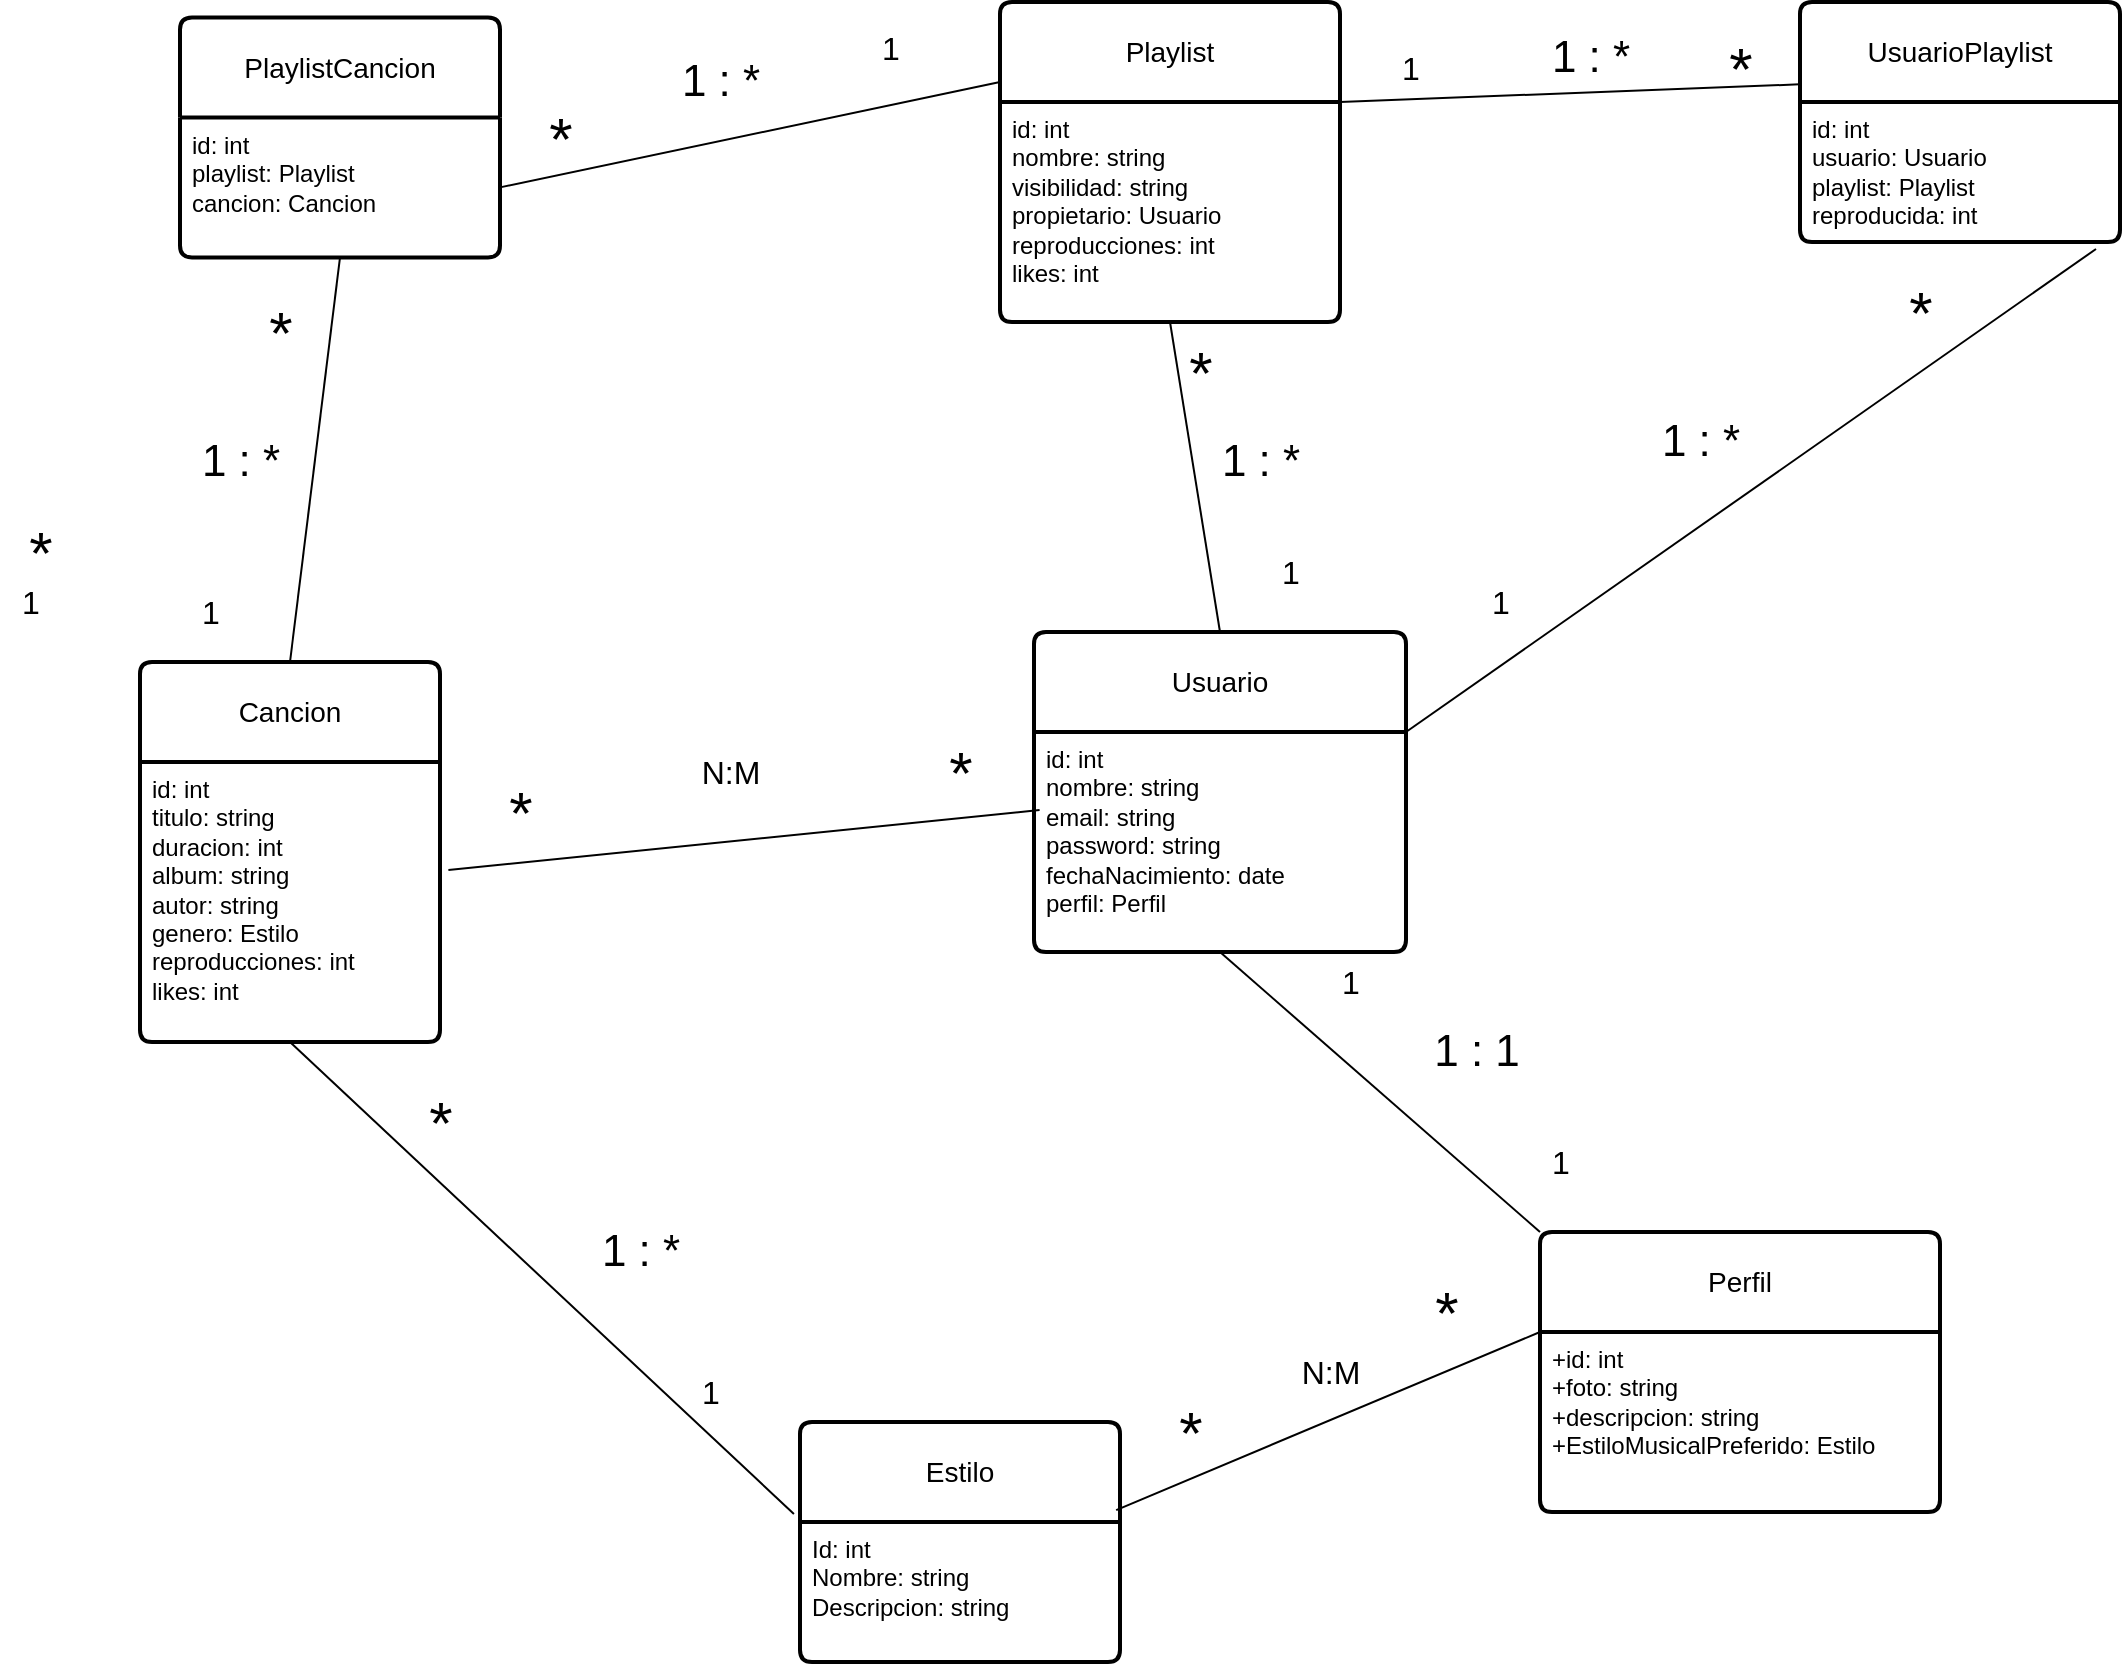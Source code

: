 <mxfile version="26.0.9">
  <diagram name="Página-1" id="Q4VgW65nHnnaz7NwZB-u">
    <mxGraphModel dx="2873" dy="1036" grid="1" gridSize="10" guides="1" tooltips="1" connect="1" arrows="1" fold="1" page="1" pageScale="1" pageWidth="827" pageHeight="1169" math="0" shadow="0">
      <root>
        <mxCell id="0" />
        <mxCell id="1" parent="0" />
        <mxCell id="u360cqK-RKr2Ww8NjMrk-1" value="Playlist" style="swimlane;childLayout=stackLayout;horizontal=1;startSize=50;horizontalStack=0;rounded=1;fontSize=14;fontStyle=0;strokeWidth=2;resizeParent=0;resizeLast=1;shadow=0;dashed=0;align=center;arcSize=4;whiteSpace=wrap;html=1;" parent="1" vertex="1">
          <mxGeometry x="200" y="20" width="170" height="160" as="geometry" />
        </mxCell>
        <mxCell id="u360cqK-RKr2Ww8NjMrk-2" value="&lt;div&gt;id: int&lt;/div&gt;&lt;div&gt;nombre: string&lt;/div&gt;&lt;div&gt;visibilidad: string&lt;/div&gt;&lt;div&gt;propietario: Usuario&lt;/div&gt;&lt;div&gt;reproducciones: int&lt;/div&gt;&lt;div&gt;likes: int&lt;br&gt;&lt;/div&gt;" style="align=left;strokeColor=none;fillColor=none;spacingLeft=4;fontSize=12;verticalAlign=top;resizable=0;rotatable=0;part=1;html=1;" parent="u360cqK-RKr2Ww8NjMrk-1" vertex="1">
          <mxGeometry y="50" width="170" height="110" as="geometry" />
        </mxCell>
        <mxCell id="u360cqK-RKr2Ww8NjMrk-3" value="Perfil" style="swimlane;childLayout=stackLayout;horizontal=1;startSize=50;horizontalStack=0;rounded=1;fontSize=14;fontStyle=0;strokeWidth=2;resizeParent=0;resizeLast=1;shadow=0;dashed=0;align=center;arcSize=4;whiteSpace=wrap;html=1;" parent="1" vertex="1">
          <mxGeometry x="470" y="635" width="200" height="140" as="geometry" />
        </mxCell>
        <mxCell id="u360cqK-RKr2Ww8NjMrk-4" value="+id: int&lt;br&gt;+foto: string&lt;br&gt;&lt;div&gt;+descripcion: string&lt;/div&gt;&lt;div&gt;+EstiloMusicalPreferido: Estilo&lt;/div&gt;" style="align=left;strokeColor=none;fillColor=none;spacingLeft=4;fontSize=12;verticalAlign=top;resizable=0;rotatable=0;part=1;html=1;" parent="u360cqK-RKr2Ww8NjMrk-3" vertex="1">
          <mxGeometry y="50" width="200" height="90" as="geometry" />
        </mxCell>
        <mxCell id="u360cqK-RKr2Ww8NjMrk-5" value="UsuarioPlaylist" style="swimlane;childLayout=stackLayout;horizontal=1;startSize=50;horizontalStack=0;rounded=1;fontSize=14;fontStyle=0;strokeWidth=2;resizeParent=0;resizeLast=1;shadow=0;dashed=0;align=center;arcSize=4;whiteSpace=wrap;html=1;" parent="1" vertex="1">
          <mxGeometry x="600" y="20" width="160" height="120" as="geometry" />
        </mxCell>
        <mxCell id="u360cqK-RKr2Ww8NjMrk-6" value="&lt;div&gt;id: int&lt;/div&gt;&lt;div&gt;usuario: Usuario&lt;/div&gt;&lt;div&gt;playlist: Playlist&lt;/div&gt;&lt;div&gt;reproducida: int&lt;br&gt;&lt;/div&gt;" style="align=left;strokeColor=none;fillColor=none;spacingLeft=4;fontSize=12;verticalAlign=top;resizable=0;rotatable=0;part=1;html=1;" parent="u360cqK-RKr2Ww8NjMrk-5" vertex="1">
          <mxGeometry y="50" width="160" height="70" as="geometry" />
        </mxCell>
        <mxCell id="u360cqK-RKr2Ww8NjMrk-7" value="Cancion" style="swimlane;childLayout=stackLayout;horizontal=1;startSize=50;horizontalStack=0;rounded=1;fontSize=14;fontStyle=0;strokeWidth=2;resizeParent=0;resizeLast=1;shadow=0;dashed=0;align=center;arcSize=4;whiteSpace=wrap;html=1;" parent="1" vertex="1">
          <mxGeometry x="-230" y="350" width="150" height="190" as="geometry" />
        </mxCell>
        <mxCell id="u360cqK-RKr2Ww8NjMrk-8" value="&lt;div&gt;id: int&lt;/div&gt;&lt;div&gt;titulo: string&lt;/div&gt;&lt;div&gt;duracion: int&lt;/div&gt;&lt;div&gt;album: string&lt;/div&gt;&lt;div&gt;autor: string&lt;/div&gt;&lt;div&gt;genero: Estilo&lt;/div&gt;&lt;div&gt;reproducciones: int&lt;/div&gt;&lt;div&gt;likes: int&lt;br&gt;&lt;/div&gt;" style="align=left;strokeColor=none;fillColor=none;spacingLeft=4;fontSize=12;verticalAlign=top;resizable=0;rotatable=0;part=1;html=1;" parent="u360cqK-RKr2Ww8NjMrk-7" vertex="1">
          <mxGeometry y="50" width="150" height="140" as="geometry" />
        </mxCell>
        <mxCell id="u360cqK-RKr2Ww8NjMrk-9" value="Usuario" style="swimlane;childLayout=stackLayout;horizontal=1;startSize=50;horizontalStack=0;rounded=1;fontSize=14;fontStyle=0;strokeWidth=2;resizeParent=0;resizeLast=1;shadow=0;dashed=0;align=center;arcSize=4;whiteSpace=wrap;html=1;" parent="1" vertex="1">
          <mxGeometry x="217" y="335" width="186" height="160" as="geometry" />
        </mxCell>
        <mxCell id="u360cqK-RKr2Ww8NjMrk-10" value="&lt;div&gt;id: int&lt;/div&gt;&lt;div&gt;nombre: string&lt;/div&gt;&lt;div&gt;email: string&lt;/div&gt;&lt;div&gt;password: string&lt;/div&gt;&lt;div&gt;fechaNacimiento: date&lt;/div&gt;&lt;div&gt;perfil: Perfil&lt;br&gt;&lt;/div&gt;&lt;div&gt;&lt;br&gt;&lt;/div&gt;" style="align=left;strokeColor=none;fillColor=none;spacingLeft=4;fontSize=12;verticalAlign=top;resizable=0;rotatable=0;part=1;html=1;" parent="u360cqK-RKr2Ww8NjMrk-9" vertex="1">
          <mxGeometry y="50" width="186" height="110" as="geometry" />
        </mxCell>
        <mxCell id="u360cqK-RKr2Ww8NjMrk-11" value="Estilo" style="swimlane;childLayout=stackLayout;horizontal=1;startSize=50;horizontalStack=0;rounded=1;fontSize=14;fontStyle=0;strokeWidth=2;resizeParent=0;resizeLast=1;shadow=0;dashed=0;align=center;arcSize=4;whiteSpace=wrap;html=1;" parent="1" vertex="1">
          <mxGeometry x="100" y="730" width="160" height="120" as="geometry" />
        </mxCell>
        <mxCell id="u360cqK-RKr2Ww8NjMrk-12" value="Id: int&lt;br&gt;Nombre: string&lt;br&gt;Descripcion: string" style="align=left;strokeColor=none;fillColor=none;spacingLeft=4;fontSize=12;verticalAlign=top;resizable=0;rotatable=0;part=1;html=1;" parent="u360cqK-RKr2Ww8NjMrk-11" vertex="1">
          <mxGeometry y="50" width="160" height="70" as="geometry" />
        </mxCell>
        <mxCell id="u360cqK-RKr2Ww8NjMrk-13" value="PlaylistCancion" style="swimlane;childLayout=stackLayout;horizontal=1;startSize=50;horizontalStack=0;rounded=1;fontSize=14;fontStyle=0;strokeWidth=2;resizeParent=0;resizeLast=1;shadow=0;dashed=0;align=center;arcSize=4;whiteSpace=wrap;html=1;" parent="1" vertex="1">
          <mxGeometry x="-210" y="27.69" width="160" height="120" as="geometry" />
        </mxCell>
        <mxCell id="u360cqK-RKr2Ww8NjMrk-14" value="&lt;div&gt;id: int&lt;/div&gt;&lt;div&gt;playlist: Playlist&lt;/div&gt;&lt;div&gt;cancion: Cancion&lt;br&gt;&lt;/div&gt;" style="align=left;strokeColor=none;fillColor=none;spacingLeft=4;fontSize=12;verticalAlign=top;resizable=0;rotatable=0;part=1;html=1;" parent="u360cqK-RKr2Ww8NjMrk-13" vertex="1">
          <mxGeometry y="50" width="160" height="70" as="geometry" />
        </mxCell>
        <mxCell id="u360cqK-RKr2Ww8NjMrk-23" value="" style="endArrow=none;html=1;rounded=0;exitX=0.5;exitY=1;exitDx=0;exitDy=0;entryX=-0.019;entryY=0.383;entryDx=0;entryDy=0;entryPerimeter=0;" parent="1" source="u360cqK-RKr2Ww8NjMrk-8" target="u360cqK-RKr2Ww8NjMrk-11" edge="1">
          <mxGeometry relative="1" as="geometry">
            <mxPoint x="40" y="550" as="sourcePoint" />
            <mxPoint x="200" y="550" as="targetPoint" />
          </mxGeometry>
        </mxCell>
        <mxCell id="u360cqK-RKr2Ww8NjMrk-27" value="&lt;font style=&quot;font-size: 16px;&quot;&gt;1&lt;/font&gt;" style="text;html=1;align=center;verticalAlign=middle;resizable=0;points=[];autosize=1;strokeColor=none;fillColor=none;" parent="1" vertex="1">
          <mxGeometry x="40" y="700" width="30" height="30" as="geometry" />
        </mxCell>
        <mxCell id="u360cqK-RKr2Ww8NjMrk-28" value="&lt;font style=&quot;font-size: 30px;&quot;&gt;*&lt;/font&gt;" style="text;html=1;align=center;verticalAlign=middle;resizable=0;points=[];autosize=1;strokeColor=none;fillColor=none;" parent="1" vertex="1">
          <mxGeometry x="-100" y="555" width="40" height="50" as="geometry" />
        </mxCell>
        <mxCell id="u360cqK-RKr2Ww8NjMrk-29" value="&lt;font style=&quot;font-size: 30px;&quot;&gt;*&lt;/font&gt;" style="text;html=1;align=center;verticalAlign=middle;resizable=0;points=[];autosize=1;strokeColor=none;fillColor=none;" parent="1" vertex="1">
          <mxGeometry x="-300" y="270" width="40" height="50" as="geometry" />
        </mxCell>
        <mxCell id="u360cqK-RKr2Ww8NjMrk-30" value="&lt;font style=&quot;font-size: 16px;&quot;&gt;1&lt;/font&gt;" style="text;html=1;align=center;verticalAlign=middle;resizable=0;points=[];autosize=1;strokeColor=none;fillColor=none;" parent="1" vertex="1">
          <mxGeometry x="-300" y="305" width="30" height="30" as="geometry" />
        </mxCell>
        <mxCell id="u360cqK-RKr2Ww8NjMrk-31" value="" style="endArrow=none;html=1;rounded=0;exitX=0.988;exitY=0.367;exitDx=0;exitDy=0;exitPerimeter=0;entryX=0;entryY=0;entryDx=0;entryDy=0;" parent="1" source="u360cqK-RKr2Ww8NjMrk-11" target="u360cqK-RKr2Ww8NjMrk-4" edge="1">
          <mxGeometry width="50" height="50" relative="1" as="geometry">
            <mxPoint x="450" y="440" as="sourcePoint" />
            <mxPoint x="500" y="390" as="targetPoint" />
          </mxGeometry>
        </mxCell>
        <mxCell id="u360cqK-RKr2Ww8NjMrk-32" value="&lt;font style=&quot;font-size: 30px;&quot;&gt;*&lt;/font&gt;" style="text;html=1;align=center;verticalAlign=middle;resizable=0;points=[];autosize=1;strokeColor=none;fillColor=none;" parent="1" vertex="1">
          <mxGeometry x="275" y="710" width="40" height="50" as="geometry" />
        </mxCell>
        <mxCell id="u360cqK-RKr2Ww8NjMrk-34" value="&lt;font style=&quot;font-size: 16px;&quot;&gt;N:M&lt;/font&gt;" style="text;html=1;align=center;verticalAlign=middle;resizable=0;points=[];autosize=1;strokeColor=none;fillColor=none;" parent="1" vertex="1">
          <mxGeometry x="340" y="690" width="50" height="30" as="geometry" />
        </mxCell>
        <mxCell id="u360cqK-RKr2Ww8NjMrk-35" value="&lt;font style=&quot;font-size: 22px;&quot;&gt;1 : *&lt;/font&gt;" style="text;html=1;align=center;verticalAlign=middle;resizable=0;points=[];autosize=1;strokeColor=none;fillColor=none;" parent="1" vertex="1">
          <mxGeometry x="-10" y="625" width="60" height="40" as="geometry" />
        </mxCell>
        <mxCell id="u360cqK-RKr2Ww8NjMrk-37" value="&lt;font style=&quot;font-size: 16px;&quot;&gt;1&lt;/font&gt;" style="text;html=1;align=center;verticalAlign=middle;resizable=0;points=[];autosize=1;strokeColor=none;fillColor=none;" parent="1" vertex="1">
          <mxGeometry x="-210" y="310" width="30" height="30" as="geometry" />
        </mxCell>
        <mxCell id="u360cqK-RKr2Ww8NjMrk-39" value="" style="endArrow=none;html=1;rounded=0;entryX=1;entryY=0.5;entryDx=0;entryDy=0;exitX=0;exitY=0.25;exitDx=0;exitDy=0;" parent="1" edge="1" target="u360cqK-RKr2Ww8NjMrk-14" source="u360cqK-RKr2Ww8NjMrk-1">
          <mxGeometry width="50" height="50" relative="1" as="geometry">
            <mxPoint x="262.39" y="296.41" as="sourcePoint" />
            <mxPoint x="157.61" y="140.0" as="targetPoint" />
          </mxGeometry>
        </mxCell>
        <mxCell id="u360cqK-RKr2Ww8NjMrk-40" value="&lt;font style=&quot;font-size: 16px;&quot;&gt;1&lt;/font&gt;" style="text;html=1;align=center;verticalAlign=middle;resizable=0;points=[];autosize=1;strokeColor=none;fillColor=none;" parent="1" vertex="1">
          <mxGeometry x="130" y="27.69" width="30" height="30" as="geometry" />
        </mxCell>
        <mxCell id="u360cqK-RKr2Ww8NjMrk-41" value="&lt;font style=&quot;font-size: 30px;&quot;&gt;*&lt;/font&gt;" style="text;html=1;align=center;verticalAlign=middle;resizable=0;points=[];autosize=1;strokeColor=none;fillColor=none;" parent="1" vertex="1">
          <mxGeometry x="-40.0" y="62.69" width="40" height="50" as="geometry" />
        </mxCell>
        <mxCell id="u360cqK-RKr2Ww8NjMrk-42" value="" style="endArrow=none;html=1;rounded=0;entryX=-0.001;entryY=0.343;entryDx=0;entryDy=0;entryPerimeter=0;exitX=1;exitY=0;exitDx=0;exitDy=0;" parent="1" source="u360cqK-RKr2Ww8NjMrk-2" target="u360cqK-RKr2Ww8NjMrk-5" edge="1">
          <mxGeometry width="50" height="50" relative="1" as="geometry">
            <mxPoint x="360" y="290" as="sourcePoint" />
            <mxPoint x="500" y="390" as="targetPoint" />
          </mxGeometry>
        </mxCell>
        <mxCell id="u360cqK-RKr2Ww8NjMrk-43" value="&lt;font style=&quot;font-size: 30px;&quot;&gt;*&lt;/font&gt;" style="text;html=1;align=center;verticalAlign=middle;resizable=0;points=[];autosize=1;strokeColor=none;fillColor=none;" parent="1" vertex="1">
          <mxGeometry x="550" y="27.69" width="40" height="50" as="geometry" />
        </mxCell>
        <mxCell id="u360cqK-RKr2Ww8NjMrk-44" value="&lt;font style=&quot;font-size: 16px;&quot;&gt;1&lt;/font&gt;" style="text;html=1;align=center;verticalAlign=middle;resizable=0;points=[];autosize=1;strokeColor=none;fillColor=none;" parent="1" vertex="1">
          <mxGeometry x="390" y="37.69" width="30" height="30" as="geometry" />
        </mxCell>
        <mxCell id="u360cqK-RKr2Ww8NjMrk-45" value="&lt;font style=&quot;font-size: 30px;&quot;&gt;*&lt;/font&gt;" style="text;html=1;align=center;verticalAlign=middle;resizable=0;points=[];autosize=1;strokeColor=none;fillColor=none;" parent="1" vertex="1">
          <mxGeometry x="640" y="150" width="40" height="50" as="geometry" />
        </mxCell>
        <mxCell id="u360cqK-RKr2Ww8NjMrk-46" value="" style="endArrow=none;html=1;rounded=0;entryX=0.925;entryY=1.05;entryDx=0;entryDy=0;entryPerimeter=0;exitX=1;exitY=0;exitDx=0;exitDy=0;" parent="1" source="u360cqK-RKr2Ww8NjMrk-10" target="u360cqK-RKr2Ww8NjMrk-6" edge="1">
          <mxGeometry width="50" height="50" relative="1" as="geometry">
            <mxPoint x="378" y="312" as="sourcePoint" />
            <mxPoint x="542" y="151" as="targetPoint" />
          </mxGeometry>
        </mxCell>
        <mxCell id="u360cqK-RKr2Ww8NjMrk-47" value="" style="endArrow=none;html=1;rounded=0;exitX=0;exitY=0;exitDx=0;exitDy=0;entryX=0.5;entryY=1;entryDx=0;entryDy=0;" parent="1" source="u360cqK-RKr2Ww8NjMrk-3" target="u360cqK-RKr2Ww8NjMrk-10" edge="1">
          <mxGeometry width="50" height="50" relative="1" as="geometry">
            <mxPoint x="450" y="440" as="sourcePoint" />
            <mxPoint x="500" y="390" as="targetPoint" />
          </mxGeometry>
        </mxCell>
        <mxCell id="u360cqK-RKr2Ww8NjMrk-49" value="&lt;font style=&quot;font-size: 16px;&quot;&gt;1&lt;/font&gt;" style="text;html=1;align=center;verticalAlign=middle;resizable=0;points=[];autosize=1;strokeColor=none;fillColor=none;" parent="1" vertex="1">
          <mxGeometry x="435" y="305" width="30" height="30" as="geometry" />
        </mxCell>
        <mxCell id="u360cqK-RKr2Ww8NjMrk-50" value="&lt;font style=&quot;font-size: 16px;&quot;&gt;1&lt;/font&gt;" style="text;html=1;align=center;verticalAlign=middle;resizable=0;points=[];autosize=1;strokeColor=none;fillColor=none;" parent="1" vertex="1">
          <mxGeometry x="465" y="584.5" width="30" height="30" as="geometry" />
        </mxCell>
        <mxCell id="u360cqK-RKr2Ww8NjMrk-51" value="&lt;font style=&quot;font-size: 16px;&quot;&gt;1&lt;/font&gt;" style="text;html=1;align=center;verticalAlign=middle;resizable=0;points=[];autosize=1;strokeColor=none;fillColor=none;" parent="1" vertex="1">
          <mxGeometry x="360" y="495" width="30" height="30" as="geometry" />
        </mxCell>
        <mxCell id="u360cqK-RKr2Ww8NjMrk-52" value="&lt;font style=&quot;font-size: 16px;&quot;&gt;1&lt;/font&gt;" style="text;html=1;align=center;verticalAlign=middle;resizable=0;points=[];autosize=1;strokeColor=none;fillColor=none;" parent="1" vertex="1">
          <mxGeometry x="330" y="290" width="30" height="30" as="geometry" />
        </mxCell>
        <mxCell id="u360cqK-RKr2Ww8NjMrk-53" value="" style="endArrow=none;html=1;rounded=0;exitX=0.5;exitY=1;exitDx=0;exitDy=0;entryX=0.5;entryY=0;entryDx=0;entryDy=0;" parent="1" source="u360cqK-RKr2Ww8NjMrk-2" target="u360cqK-RKr2Ww8NjMrk-9" edge="1">
          <mxGeometry width="50" height="50" relative="1" as="geometry">
            <mxPoint x="630" y="540" as="sourcePoint" />
            <mxPoint x="713" y="410" as="targetPoint" />
          </mxGeometry>
        </mxCell>
        <mxCell id="u360cqK-RKr2Ww8NjMrk-54" value="&lt;font style=&quot;font-size: 30px;&quot;&gt;*&lt;/font&gt;" style="text;html=1;align=center;verticalAlign=middle;resizable=0;points=[];autosize=1;strokeColor=none;fillColor=none;" parent="1" vertex="1">
          <mxGeometry x="280" y="180" width="40" height="50" as="geometry" />
        </mxCell>
        <mxCell id="u360cqK-RKr2Ww8NjMrk-56" value="&lt;font style=&quot;font-size: 22px;&quot;&gt;1 : 1&lt;/font&gt;" style="text;html=1;align=center;verticalAlign=middle;resizable=0;points=[];autosize=1;strokeColor=none;fillColor=none;" parent="1" vertex="1">
          <mxGeometry x="403" y="525" width="70" height="40" as="geometry" />
        </mxCell>
        <mxCell id="u360cqK-RKr2Ww8NjMrk-57" value="&lt;font style=&quot;font-size: 22px;&quot;&gt;1 : *&lt;/font&gt;" style="text;html=1;align=center;verticalAlign=middle;resizable=0;points=[];autosize=1;strokeColor=none;fillColor=none;" parent="1" vertex="1">
          <mxGeometry x="300" y="230" width="60" height="40" as="geometry" />
        </mxCell>
        <mxCell id="u360cqK-RKr2Ww8NjMrk-58" value="&lt;font style=&quot;font-size: 22px;&quot;&gt;1 : *&lt;/font&gt;" style="text;html=1;align=center;verticalAlign=middle;resizable=0;points=[];autosize=1;strokeColor=none;fillColor=none;" parent="1" vertex="1">
          <mxGeometry x="465" y="27.69" width="60" height="40" as="geometry" />
        </mxCell>
        <mxCell id="u360cqK-RKr2Ww8NjMrk-59" value="&lt;font style=&quot;font-size: 22px;&quot;&gt;1 : *&lt;/font&gt;" style="text;html=1;align=center;verticalAlign=middle;resizable=0;points=[];autosize=1;strokeColor=none;fillColor=none;" parent="1" vertex="1">
          <mxGeometry x="30" y="40" width="60" height="40" as="geometry" />
        </mxCell>
        <mxCell id="u360cqK-RKr2Ww8NjMrk-60" value="&lt;font style=&quot;font-size: 22px;&quot;&gt;1 : *&lt;/font&gt;" style="text;html=1;align=center;verticalAlign=middle;resizable=0;points=[];autosize=1;strokeColor=none;fillColor=none;" parent="1" vertex="1">
          <mxGeometry x="-210" y="230" width="60" height="40" as="geometry" />
        </mxCell>
        <mxCell id="u360cqK-RKr2Ww8NjMrk-61" value="&lt;font style=&quot;font-size: 22px;&quot;&gt;1 : *&lt;/font&gt;" style="text;html=1;align=center;verticalAlign=middle;resizable=0;points=[];autosize=1;strokeColor=none;fillColor=none;" parent="1" vertex="1">
          <mxGeometry x="520" y="220" width="60" height="40" as="geometry" />
        </mxCell>
        <mxCell id="x7FvEfgShklo6OKxqp58-1" value="" style="endArrow=none;html=1;rounded=0;exitX=0.5;exitY=0;exitDx=0;exitDy=0;entryX=0.5;entryY=1;entryDx=0;entryDy=0;" edge="1" parent="1" source="u360cqK-RKr2Ww8NjMrk-7" target="u360cqK-RKr2Ww8NjMrk-14">
          <mxGeometry width="50" height="50" relative="1" as="geometry">
            <mxPoint x="-85" y="350" as="sourcePoint" />
            <mxPoint x="-41" y="144" as="targetPoint" />
          </mxGeometry>
        </mxCell>
        <mxCell id="u360cqK-RKr2Ww8NjMrk-38" value="&lt;font style=&quot;font-size: 30px;&quot;&gt;*&lt;/font&gt;" style="text;html=1;align=center;verticalAlign=middle;resizable=0;points=[];autosize=1;strokeColor=none;fillColor=none;" parent="1" vertex="1">
          <mxGeometry x="-180" y="160" width="40" height="50" as="geometry" />
        </mxCell>
        <mxCell id="x7FvEfgShklo6OKxqp58-4" value="" style="endArrow=none;html=1;rounded=0;exitX=1.028;exitY=0.386;exitDx=0;exitDy=0;exitPerimeter=0;entryX=0.015;entryY=0.355;entryDx=0;entryDy=0;entryPerimeter=0;" edge="1" parent="1" source="u360cqK-RKr2Ww8NjMrk-8" target="u360cqK-RKr2Ww8NjMrk-10">
          <mxGeometry width="50" height="50" relative="1" as="geometry">
            <mxPoint x="330" y="480" as="sourcePoint" />
            <mxPoint x="380" y="430" as="targetPoint" />
          </mxGeometry>
        </mxCell>
        <mxCell id="x7FvEfgShklo6OKxqp58-8" value="&lt;font style=&quot;font-size: 30px;&quot;&gt;*&lt;/font&gt;" style="text;html=1;align=center;verticalAlign=middle;resizable=0;points=[];autosize=1;strokeColor=none;fillColor=none;" vertex="1" parent="1">
          <mxGeometry x="403" y="650" width="40" height="50" as="geometry" />
        </mxCell>
        <mxCell id="x7FvEfgShklo6OKxqp58-9" value="&lt;font style=&quot;font-size: 30px;&quot;&gt;*&lt;/font&gt;" style="text;html=1;align=center;verticalAlign=middle;resizable=0;points=[];autosize=1;strokeColor=none;fillColor=none;" vertex="1" parent="1">
          <mxGeometry x="-60" y="400" width="40" height="50" as="geometry" />
        </mxCell>
        <mxCell id="x7FvEfgShklo6OKxqp58-10" value="&lt;font style=&quot;font-size: 16px;&quot;&gt;N:M&lt;/font&gt;" style="text;html=1;align=center;verticalAlign=middle;resizable=0;points=[];autosize=1;strokeColor=none;fillColor=none;" vertex="1" parent="1">
          <mxGeometry x="40" y="390" width="50" height="30" as="geometry" />
        </mxCell>
        <mxCell id="x7FvEfgShklo6OKxqp58-11" value="&lt;font style=&quot;font-size: 30px;&quot;&gt;*&lt;/font&gt;" style="text;html=1;align=center;verticalAlign=middle;resizable=0;points=[];autosize=1;strokeColor=none;fillColor=none;" vertex="1" parent="1">
          <mxGeometry x="160" y="380" width="40" height="50" as="geometry" />
        </mxCell>
      </root>
    </mxGraphModel>
  </diagram>
</mxfile>

